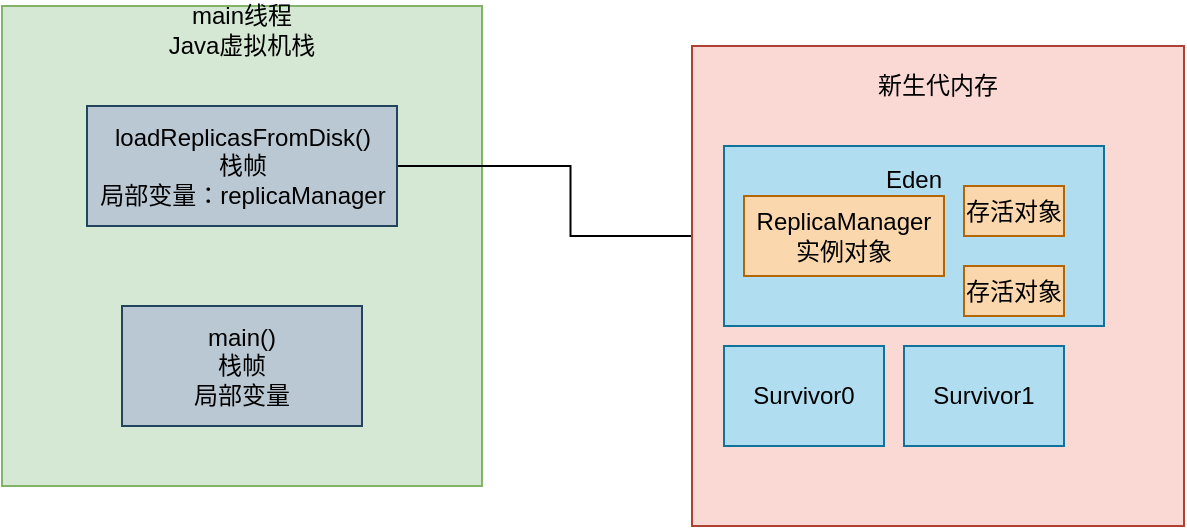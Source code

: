 <mxfile version="15.3.1" type="github">
  <diagram id="OGn_5Wq7p_9z8mIeB7_J" name="Page-1">
    <mxGraphModel dx="1422" dy="772" grid="1" gridSize="10" guides="1" tooltips="1" connect="1" arrows="1" fold="1" page="1" pageScale="1" pageWidth="827" pageHeight="1169" math="0" shadow="0">
      <root>
        <mxCell id="0" />
        <mxCell id="1" parent="0" />
        <mxCell id="org5B2Pm-bHhfEpEThBF-1" value="main线程&lt;br&gt;Java虚拟机栈&lt;br&gt;&lt;br&gt;&lt;br&gt;&lt;br&gt;&lt;br&gt;&lt;br&gt;&lt;br&gt;&lt;br&gt;&lt;br&gt;&lt;br&gt;&lt;br&gt;&lt;br&gt;&lt;br&gt;&lt;br&gt;&lt;br&gt;&lt;br&gt;" style="whiteSpace=wrap;html=1;aspect=fixed;fillColor=#d5e8d4;strokeColor=#82b366;" vertex="1" parent="1">
          <mxGeometry x="55" y="180" width="240" height="240" as="geometry" />
        </mxCell>
        <mxCell id="org5B2Pm-bHhfEpEThBF-11" style="edgeStyle=orthogonalEdgeStyle;rounded=0;orthogonalLoop=1;jettySize=auto;html=1;exitX=1;exitY=0.5;exitDx=0;exitDy=0;" edge="1" parent="1" source="org5B2Pm-bHhfEpEThBF-2" target="org5B2Pm-bHhfEpEThBF-8">
          <mxGeometry relative="1" as="geometry" />
        </mxCell>
        <mxCell id="org5B2Pm-bHhfEpEThBF-2" value="loadReplicasFromDisk()&lt;br&gt;栈帧&lt;br&gt;局部变量：replicaManager" style="rounded=0;whiteSpace=wrap;html=1;fillColor=#bac8d3;strokeColor=#23445d;" vertex="1" parent="1">
          <mxGeometry x="97.5" y="230" width="155" height="60" as="geometry" />
        </mxCell>
        <mxCell id="org5B2Pm-bHhfEpEThBF-3" value="main()&lt;br&gt;栈帧&lt;br&gt;局部变量" style="rounded=0;whiteSpace=wrap;html=1;fillColor=#bac8d3;strokeColor=#23445d;" vertex="1" parent="1">
          <mxGeometry x="115" y="330" width="120" height="60" as="geometry" />
        </mxCell>
        <mxCell id="org5B2Pm-bHhfEpEThBF-4" value="新生代内存&lt;br&gt;&lt;br&gt;&lt;br&gt;&lt;br&gt;&lt;br&gt;&lt;br&gt;&lt;br&gt;&lt;br&gt;&lt;br&gt;&lt;br&gt;&lt;br&gt;&lt;br&gt;&lt;br&gt;&lt;br&gt;&lt;br&gt;" style="rounded=0;whiteSpace=wrap;html=1;fillColor=#fad9d5;strokeColor=#ae4132;" vertex="1" parent="1">
          <mxGeometry x="400" y="200" width="246" height="240" as="geometry" />
        </mxCell>
        <mxCell id="org5B2Pm-bHhfEpEThBF-5" value="Eden&lt;br&gt;&lt;br&gt;&lt;br&gt;&lt;br&gt;&lt;br&gt;" style="rounded=0;whiteSpace=wrap;html=1;fillColor=#b1ddf0;strokeColor=#10739e;" vertex="1" parent="1">
          <mxGeometry x="416" y="250" width="190" height="90" as="geometry" />
        </mxCell>
        <mxCell id="org5B2Pm-bHhfEpEThBF-6" value="Survivor0" style="rounded=0;whiteSpace=wrap;html=1;fillColor=#b1ddf0;strokeColor=#10739e;" vertex="1" parent="1">
          <mxGeometry x="416" y="350" width="80" height="50" as="geometry" />
        </mxCell>
        <mxCell id="org5B2Pm-bHhfEpEThBF-7" value="Survivor1" style="rounded=0;whiteSpace=wrap;html=1;fillColor=#b1ddf0;strokeColor=#10739e;" vertex="1" parent="1">
          <mxGeometry x="506" y="350" width="80" height="50" as="geometry" />
        </mxCell>
        <mxCell id="org5B2Pm-bHhfEpEThBF-8" value="ReplicaManager实例对象" style="rounded=0;whiteSpace=wrap;html=1;fillColor=#fad7ac;strokeColor=#b46504;" vertex="1" parent="1">
          <mxGeometry x="426" y="275" width="100" height="40" as="geometry" />
        </mxCell>
        <mxCell id="org5B2Pm-bHhfEpEThBF-9" value="存活对象" style="rounded=0;whiteSpace=wrap;html=1;fillColor=#fad7ac;strokeColor=#b46504;" vertex="1" parent="1">
          <mxGeometry x="536" y="270" width="50" height="25" as="geometry" />
        </mxCell>
        <mxCell id="org5B2Pm-bHhfEpEThBF-10" value="存活对象" style="rounded=0;whiteSpace=wrap;html=1;fillColor=#fad7ac;strokeColor=#b46504;" vertex="1" parent="1">
          <mxGeometry x="536" y="310" width="50" height="25" as="geometry" />
        </mxCell>
      </root>
    </mxGraphModel>
  </diagram>
</mxfile>
